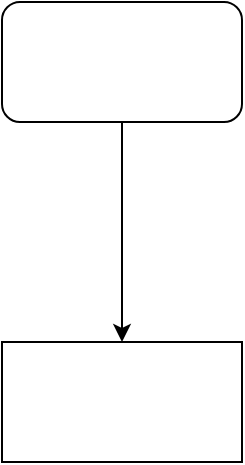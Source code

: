 <mxfile version="18.1.3" type="github">
  <diagram id="cBeVDU6SfrL96FaeS3TL" name="Page-1">
    <mxGraphModel dx="1038" dy="547" grid="1" gridSize="10" guides="1" tooltips="1" connect="1" arrows="1" fold="1" page="1" pageScale="1" pageWidth="827" pageHeight="1169" math="0" shadow="0">
      <root>
        <mxCell id="0" />
        <mxCell id="1" parent="0" />
        <mxCell id="wdngRZ7rDv2aOJfZuXn5-1" style="edgeStyle=orthogonalEdgeStyle;rounded=0;orthogonalLoop=1;jettySize=auto;html=1;entryX=0.5;entryY=0;entryDx=0;entryDy=0;" edge="1" parent="1" source="ryKtwtI7nj5fK8iRkvil-1" target="ryKtwtI7nj5fK8iRkvil-2">
          <mxGeometry relative="1" as="geometry" />
        </mxCell>
        <mxCell id="ryKtwtI7nj5fK8iRkvil-1" value="" style="rounded=1;whiteSpace=wrap;html=1;" parent="1" vertex="1">
          <mxGeometry x="230" y="240" width="120" height="60" as="geometry" />
        </mxCell>
        <mxCell id="ryKtwtI7nj5fK8iRkvil-2" value="" style="rounded=0;whiteSpace=wrap;html=1;" parent="1" vertex="1">
          <mxGeometry x="230" y="410" width="120" height="60" as="geometry" />
        </mxCell>
      </root>
    </mxGraphModel>
  </diagram>
</mxfile>
